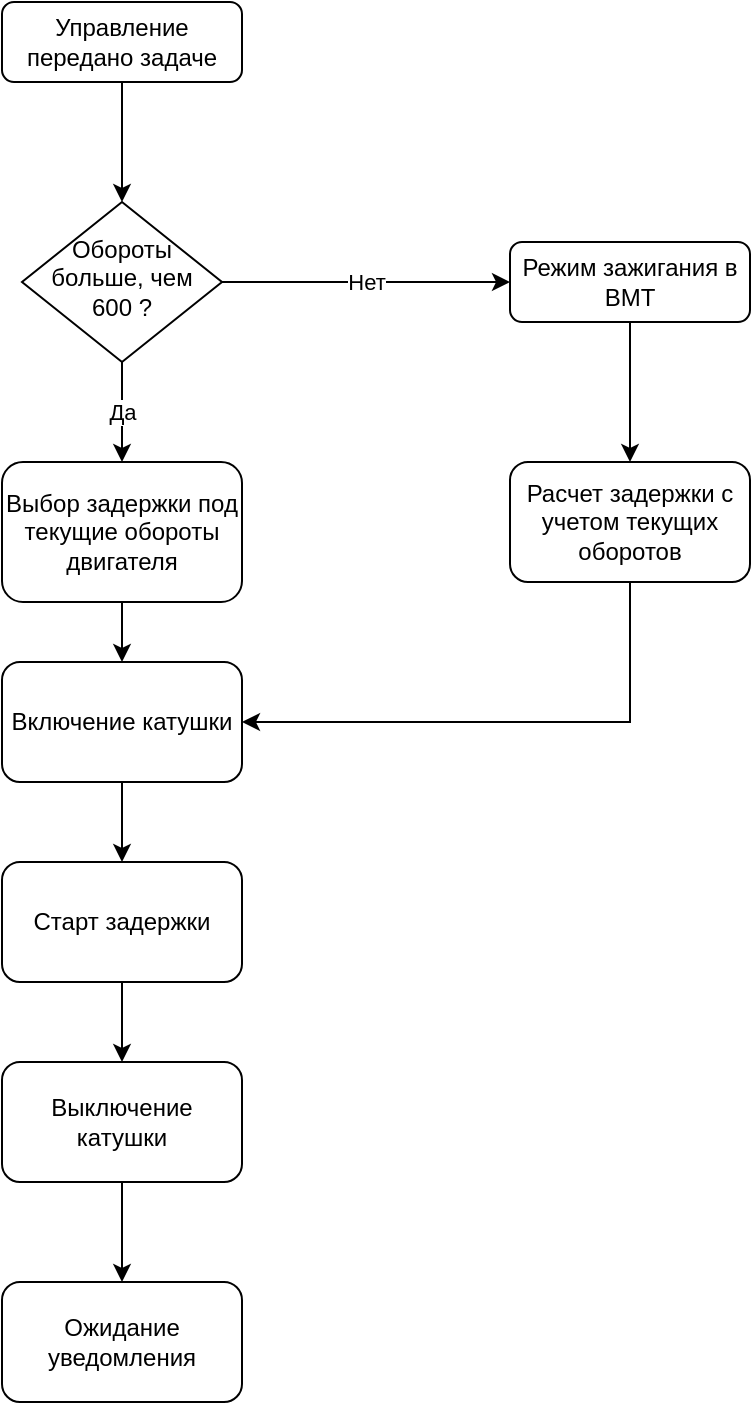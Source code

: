 <mxfile version="15.7.0" type="device"><diagram id="C5RBs43oDa-KdzZeNtuy" name="Page-1"><mxGraphModel dx="1381" dy="795" grid="1" gridSize="10" guides="1" tooltips="1" connect="1" arrows="1" fold="1" page="1" pageScale="1" pageWidth="827" pageHeight="1169" math="0" shadow="0"><root><mxCell id="WIyWlLk6GJQsqaUBKTNV-0"/><mxCell id="WIyWlLk6GJQsqaUBKTNV-1" parent="WIyWlLk6GJQsqaUBKTNV-0"/><mxCell id="kwRLdtLtXYyMbaUvHt_r-1" style="edgeStyle=orthogonalEdgeStyle;rounded=0;orthogonalLoop=1;jettySize=auto;html=1;exitX=0.5;exitY=1;exitDx=0;exitDy=0;" edge="1" parent="WIyWlLk6GJQsqaUBKTNV-1" source="WIyWlLk6GJQsqaUBKTNV-3" target="kwRLdtLtXYyMbaUvHt_r-0"><mxGeometry relative="1" as="geometry"/></mxCell><mxCell id="WIyWlLk6GJQsqaUBKTNV-3" value="Управление передано задаче" style="rounded=1;whiteSpace=wrap;html=1;fontSize=12;glass=0;strokeWidth=1;shadow=0;" parent="WIyWlLk6GJQsqaUBKTNV-1" vertex="1"><mxGeometry x="160" y="80" width="120" height="40" as="geometry"/></mxCell><mxCell id="kwRLdtLtXYyMbaUvHt_r-16" style="edgeStyle=orthogonalEdgeStyle;rounded=0;orthogonalLoop=1;jettySize=auto;html=1;exitX=0.5;exitY=1;exitDx=0;exitDy=0;entryX=0.5;entryY=0;entryDx=0;entryDy=0;" edge="1" parent="WIyWlLk6GJQsqaUBKTNV-1" source="WIyWlLk6GJQsqaUBKTNV-7" target="kwRLdtLtXYyMbaUvHt_r-15"><mxGeometry relative="1" as="geometry"/></mxCell><mxCell id="WIyWlLk6GJQsqaUBKTNV-7" value="Режим зажигания в ВМТ" style="rounded=1;whiteSpace=wrap;html=1;fontSize=12;glass=0;strokeWidth=1;shadow=0;" parent="WIyWlLk6GJQsqaUBKTNV-1" vertex="1"><mxGeometry x="414" y="200" width="120" height="40" as="geometry"/></mxCell><mxCell id="kwRLdtLtXYyMbaUvHt_r-10" style="edgeStyle=orthogonalEdgeStyle;rounded=0;orthogonalLoop=1;jettySize=auto;html=1;exitX=0.5;exitY=1;exitDx=0;exitDy=0;entryX=0.5;entryY=0;entryDx=0;entryDy=0;" edge="1" parent="WIyWlLk6GJQsqaUBKTNV-1" source="WIyWlLk6GJQsqaUBKTNV-11" target="kwRLdtLtXYyMbaUvHt_r-9"><mxGeometry relative="1" as="geometry"/></mxCell><mxCell id="WIyWlLk6GJQsqaUBKTNV-11" value="Выбор задержки под текущие обороты двигателя" style="rounded=1;whiteSpace=wrap;html=1;fontSize=12;glass=0;strokeWidth=1;shadow=0;" parent="WIyWlLk6GJQsqaUBKTNV-1" vertex="1"><mxGeometry x="160" y="310" width="120" height="70" as="geometry"/></mxCell><mxCell id="kwRLdtLtXYyMbaUvHt_r-8" value="Да" style="edgeStyle=orthogonalEdgeStyle;rounded=0;orthogonalLoop=1;jettySize=auto;html=1;exitX=0.5;exitY=1;exitDx=0;exitDy=0;entryX=0.5;entryY=0;entryDx=0;entryDy=0;" edge="1" parent="WIyWlLk6GJQsqaUBKTNV-1" source="kwRLdtLtXYyMbaUvHt_r-0" target="WIyWlLk6GJQsqaUBKTNV-11"><mxGeometry relative="1" as="geometry"/></mxCell><mxCell id="kwRLdtLtXYyMbaUvHt_r-25" value="Нет" style="edgeStyle=orthogonalEdgeStyle;rounded=0;orthogonalLoop=1;jettySize=auto;html=1;exitX=1;exitY=0.5;exitDx=0;exitDy=0;entryX=0;entryY=0.5;entryDx=0;entryDy=0;" edge="1" parent="WIyWlLk6GJQsqaUBKTNV-1" source="kwRLdtLtXYyMbaUvHt_r-0" target="WIyWlLk6GJQsqaUBKTNV-7"><mxGeometry relative="1" as="geometry"/></mxCell><mxCell id="kwRLdtLtXYyMbaUvHt_r-0" value="Обороты больше, чем 600 ?" style="rhombus;whiteSpace=wrap;html=1;shadow=0;fontFamily=Helvetica;fontSize=12;align=center;strokeWidth=1;spacing=6;spacingTop=-4;" vertex="1" parent="WIyWlLk6GJQsqaUBKTNV-1"><mxGeometry x="170" y="180" width="100" height="80" as="geometry"/></mxCell><mxCell id="kwRLdtLtXYyMbaUvHt_r-12" style="edgeStyle=orthogonalEdgeStyle;rounded=0;orthogonalLoop=1;jettySize=auto;html=1;exitX=0.5;exitY=1;exitDx=0;exitDy=0;entryX=0.5;entryY=0;entryDx=0;entryDy=0;" edge="1" parent="WIyWlLk6GJQsqaUBKTNV-1" source="kwRLdtLtXYyMbaUvHt_r-9" target="kwRLdtLtXYyMbaUvHt_r-11"><mxGeometry relative="1" as="geometry"/></mxCell><mxCell id="kwRLdtLtXYyMbaUvHt_r-9" value="Включение катушки" style="rounded=1;whiteSpace=wrap;html=1;" vertex="1" parent="WIyWlLk6GJQsqaUBKTNV-1"><mxGeometry x="160" y="410" width="120" height="60" as="geometry"/></mxCell><mxCell id="kwRLdtLtXYyMbaUvHt_r-14" style="edgeStyle=orthogonalEdgeStyle;rounded=0;orthogonalLoop=1;jettySize=auto;html=1;exitX=0.5;exitY=1;exitDx=0;exitDy=0;entryX=0.5;entryY=0;entryDx=0;entryDy=0;" edge="1" parent="WIyWlLk6GJQsqaUBKTNV-1" source="kwRLdtLtXYyMbaUvHt_r-11" target="kwRLdtLtXYyMbaUvHt_r-13"><mxGeometry relative="1" as="geometry"/></mxCell><mxCell id="kwRLdtLtXYyMbaUvHt_r-11" value="Старт задержки" style="rounded=1;whiteSpace=wrap;html=1;" vertex="1" parent="WIyWlLk6GJQsqaUBKTNV-1"><mxGeometry x="160" y="510" width="120" height="60" as="geometry"/></mxCell><mxCell id="kwRLdtLtXYyMbaUvHt_r-21" style="edgeStyle=orthogonalEdgeStyle;rounded=0;orthogonalLoop=1;jettySize=auto;html=1;exitX=0.5;exitY=1;exitDx=0;exitDy=0;" edge="1" parent="WIyWlLk6GJQsqaUBKTNV-1" source="kwRLdtLtXYyMbaUvHt_r-13" target="kwRLdtLtXYyMbaUvHt_r-20"><mxGeometry relative="1" as="geometry"/></mxCell><mxCell id="kwRLdtLtXYyMbaUvHt_r-13" value="Выключение катушки" style="rounded=1;whiteSpace=wrap;html=1;" vertex="1" parent="WIyWlLk6GJQsqaUBKTNV-1"><mxGeometry x="160" y="610" width="120" height="60" as="geometry"/></mxCell><mxCell id="kwRLdtLtXYyMbaUvHt_r-26" style="edgeStyle=orthogonalEdgeStyle;rounded=0;orthogonalLoop=1;jettySize=auto;html=1;exitX=0.5;exitY=1;exitDx=0;exitDy=0;entryX=1;entryY=0.5;entryDx=0;entryDy=0;" edge="1" parent="WIyWlLk6GJQsqaUBKTNV-1" source="kwRLdtLtXYyMbaUvHt_r-15" target="kwRLdtLtXYyMbaUvHt_r-9"><mxGeometry relative="1" as="geometry"/></mxCell><mxCell id="kwRLdtLtXYyMbaUvHt_r-15" value="Расчет задержки с учетом текущих оборотов" style="rounded=1;whiteSpace=wrap;html=1;" vertex="1" parent="WIyWlLk6GJQsqaUBKTNV-1"><mxGeometry x="414" y="310" width="120" height="60" as="geometry"/></mxCell><mxCell id="kwRLdtLtXYyMbaUvHt_r-20" value="Ожидание уведомления" style="rounded=1;whiteSpace=wrap;html=1;" vertex="1" parent="WIyWlLk6GJQsqaUBKTNV-1"><mxGeometry x="160" y="720" width="120" height="60" as="geometry"/></mxCell></root></mxGraphModel></diagram></mxfile>